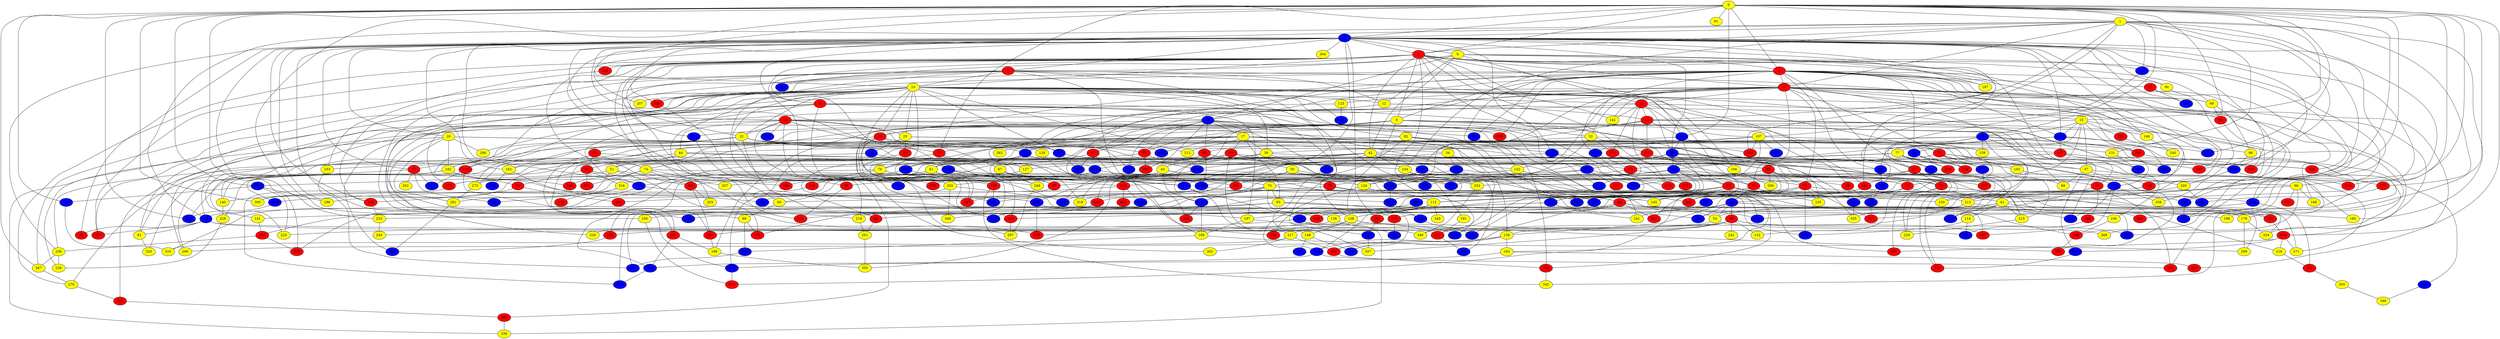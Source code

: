 graph {
0 [style = filled fillcolor = yellow];
1 [style = filled fillcolor = yellow];
2 [style = filled fillcolor = blue];
3 [style = filled fillcolor = red];
4 [style = filled fillcolor = red];
5 [style = filled fillcolor = yellow];
6 [style = filled fillcolor = yellow];
7 [style = filled fillcolor = red];
8 [style = filled fillcolor = red];
9 [style = filled fillcolor = red];
10 [style = filled fillcolor = yellow];
11 [style = filled fillcolor = red];
12 [style = filled fillcolor = yellow];
13 [style = filled fillcolor = red];
14 [style = filled fillcolor = red];
15 [style = filled fillcolor = yellow];
16 [style = filled fillcolor = blue];
17 [style = filled fillcolor = yellow];
18 [style = filled fillcolor = blue];
19 [style = filled fillcolor = blue];
20 [style = filled fillcolor = blue];
21 [style = filled fillcolor = blue];
22 [style = filled fillcolor = yellow];
23 [style = filled fillcolor = blue];
24 [style = filled fillcolor = red];
25 [style = filled fillcolor = yellow];
26 [style = filled fillcolor = yellow];
27 [style = filled fillcolor = red];
28 [style = filled fillcolor = blue];
29 [style = filled fillcolor = red];
30 [style = filled fillcolor = blue];
31 [style = filled fillcolor = red];
32 [style = filled fillcolor = yellow];
33 [style = filled fillcolor = blue];
34 [style = filled fillcolor = yellow];
35 [style = filled fillcolor = red];
36 [style = filled fillcolor = red];
37 [style = filled fillcolor = red];
38 [style = filled fillcolor = red];
39 [style = filled fillcolor = yellow];
40 [style = filled fillcolor = red];
41 [style = filled fillcolor = yellow];
42 [style = filled fillcolor = yellow];
43 [style = filled fillcolor = red];
44 [style = filled fillcolor = yellow];
45 [style = filled fillcolor = yellow];
46 [style = filled fillcolor = red];
47 [style = filled fillcolor = red];
48 [style = filled fillcolor = blue];
49 [style = filled fillcolor = red];
50 [style = filled fillcolor = yellow];
51 [style = filled fillcolor = yellow];
52 [style = filled fillcolor = red];
53 [style = filled fillcolor = red];
54 [style = filled fillcolor = yellow];
55 [style = filled fillcolor = red];
56 [style = filled fillcolor = blue];
57 [style = filled fillcolor = yellow];
58 [style = filled fillcolor = red];
59 [style = filled fillcolor = red];
60 [style = filled fillcolor = blue];
61 [style = filled fillcolor = yellow];
62 [style = filled fillcolor = blue];
63 [style = filled fillcolor = red];
64 [style = filled fillcolor = blue];
65 [style = filled fillcolor = blue];
66 [style = filled fillcolor = yellow];
67 [style = filled fillcolor = yellow];
68 [style = filled fillcolor = yellow];
69 [style = filled fillcolor = yellow];
70 [style = filled fillcolor = yellow];
71 [style = filled fillcolor = red];
72 [style = filled fillcolor = blue];
73 [style = filled fillcolor = red];
74 [style = filled fillcolor = yellow];
75 [style = filled fillcolor = red];
76 [style = filled fillcolor = yellow];
77 [style = filled fillcolor = yellow];
78 [style = filled fillcolor = red];
79 [style = filled fillcolor = red];
80 [style = filled fillcolor = red];
81 [style = filled fillcolor = yellow];
82 [style = filled fillcolor = yellow];
83 [style = filled fillcolor = blue];
84 [style = filled fillcolor = red];
85 [style = filled fillcolor = red];
86 [style = filled fillcolor = yellow];
87 [style = filled fillcolor = red];
88 [style = filled fillcolor = yellow];
89 [style = filled fillcolor = red];
90 [style = filled fillcolor = yellow];
91 [style = filled fillcolor = yellow];
92 [style = filled fillcolor = red];
93 [style = filled fillcolor = yellow];
94 [style = filled fillcolor = red];
95 [style = filled fillcolor = red];
96 [style = filled fillcolor = yellow];
97 [style = filled fillcolor = red];
98 [style = filled fillcolor = red];
99 [style = filled fillcolor = blue];
100 [style = filled fillcolor = yellow];
101 [style = filled fillcolor = red];
102 [style = filled fillcolor = blue];
103 [style = filled fillcolor = red];
104 [style = filled fillcolor = yellow];
105 [style = filled fillcolor = blue];
106 [style = filled fillcolor = yellow];
107 [style = filled fillcolor = yellow];
108 [style = filled fillcolor = yellow];
109 [style = filled fillcolor = red];
110 [style = filled fillcolor = blue];
111 [style = filled fillcolor = blue];
112 [style = filled fillcolor = yellow];
113 [style = filled fillcolor = blue];
114 [style = filled fillcolor = yellow];
115 [style = filled fillcolor = blue];
116 [style = filled fillcolor = blue];
117 [style = filled fillcolor = blue];
118 [style = filled fillcolor = red];
119 [style = filled fillcolor = red];
120 [style = filled fillcolor = red];
121 [style = filled fillcolor = red];
122 [style = filled fillcolor = blue];
123 [style = filled fillcolor = yellow];
124 [style = filled fillcolor = blue];
125 [style = filled fillcolor = red];
126 [style = filled fillcolor = yellow];
127 [style = filled fillcolor = yellow];
128 [style = filled fillcolor = red];
129 [style = filled fillcolor = yellow];
130 [style = filled fillcolor = red];
131 [style = filled fillcolor = yellow];
132 [style = filled fillcolor = yellow];
133 [style = filled fillcolor = blue];
134 [style = filled fillcolor = blue];
135 [style = filled fillcolor = blue];
136 [style = filled fillcolor = yellow];
137 [style = filled fillcolor = blue];
138 [style = filled fillcolor = blue];
139 [style = filled fillcolor = red];
140 [style = filled fillcolor = yellow];
141 [style = filled fillcolor = yellow];
142 [style = filled fillcolor = yellow];
143 [style = filled fillcolor = red];
144 [style = filled fillcolor = red];
145 [style = filled fillcolor = yellow];
146 [style = filled fillcolor = yellow];
147 [style = filled fillcolor = red];
148 [style = filled fillcolor = yellow];
149 [style = filled fillcolor = red];
150 [style = filled fillcolor = yellow];
151 [style = filled fillcolor = blue];
152 [style = filled fillcolor = yellow];
153 [style = filled fillcolor = blue];
154 [style = filled fillcolor = blue];
155 [style = filled fillcolor = blue];
156 [style = filled fillcolor = blue];
157 [style = filled fillcolor = red];
158 [style = filled fillcolor = yellow];
159 [style = filled fillcolor = yellow];
160 [style = filled fillcolor = red];
161 [style = filled fillcolor = yellow];
162 [style = filled fillcolor = blue];
163 [style = filled fillcolor = red];
164 [style = filled fillcolor = red];
165 [style = filled fillcolor = yellow];
166 [style = filled fillcolor = red];
167 [style = filled fillcolor = blue];
168 [style = filled fillcolor = yellow];
169 [style = filled fillcolor = blue];
170 [style = filled fillcolor = red];
171 [style = filled fillcolor = blue];
172 [style = filled fillcolor = red];
173 [style = filled fillcolor = blue];
174 [style = filled fillcolor = red];
175 [style = filled fillcolor = blue];
176 [style = filled fillcolor = red];
177 [style = filled fillcolor = blue];
178 [style = filled fillcolor = yellow];
179 [style = filled fillcolor = red];
180 [style = filled fillcolor = blue];
181 [style = filled fillcolor = blue];
182 [style = filled fillcolor = yellow];
183 [style = filled fillcolor = yellow];
184 [style = filled fillcolor = blue];
185 [style = filled fillcolor = yellow];
186 [style = filled fillcolor = blue];
187 [style = filled fillcolor = yellow];
188 [style = filled fillcolor = yellow];
189 [style = filled fillcolor = yellow];
190 [style = filled fillcolor = blue];
191 [style = filled fillcolor = yellow];
192 [style = filled fillcolor = blue];
193 [style = filled fillcolor = red];
194 [style = filled fillcolor = red];
195 [style = filled fillcolor = red];
196 [style = filled fillcolor = red];
197 [style = filled fillcolor = yellow];
198 [style = filled fillcolor = yellow];
199 [style = filled fillcolor = yellow];
200 [style = filled fillcolor = blue];
201 [style = filled fillcolor = red];
202 [style = filled fillcolor = yellow];
203 [style = filled fillcolor = yellow];
204 [style = filled fillcolor = blue];
205 [style = filled fillcolor = yellow];
206 [style = filled fillcolor = blue];
207 [style = filled fillcolor = yellow];
208 [style = filled fillcolor = blue];
209 [style = filled fillcolor = red];
210 [style = filled fillcolor = blue];
211 [style = filled fillcolor = blue];
212 [style = filled fillcolor = yellow];
213 [style = filled fillcolor = yellow];
214 [style = filled fillcolor = red];
215 [style = filled fillcolor = yellow];
216 [style = filled fillcolor = yellow];
217 [style = filled fillcolor = yellow];
218 [style = filled fillcolor = red];
219 [style = filled fillcolor = yellow];
220 [style = filled fillcolor = yellow];
221 [style = filled fillcolor = blue];
222 [style = filled fillcolor = red];
223 [style = filled fillcolor = yellow];
224 [style = filled fillcolor = blue];
225 [style = filled fillcolor = blue];
226 [style = filled fillcolor = blue];
227 [style = filled fillcolor = blue];
228 [style = filled fillcolor = yellow];
229 [style = filled fillcolor = yellow];
230 [style = filled fillcolor = red];
231 [style = filled fillcolor = blue];
232 [style = filled fillcolor = red];
233 [style = filled fillcolor = red];
234 [style = filled fillcolor = blue];
235 [style = filled fillcolor = yellow];
236 [style = filled fillcolor = yellow];
237 [style = filled fillcolor = blue];
238 [style = filled fillcolor = yellow];
239 [style = filled fillcolor = red];
240 [style = filled fillcolor = yellow];
241 [style = filled fillcolor = yellow];
242 [style = filled fillcolor = yellow];
243 [style = filled fillcolor = yellow];
244 [style = filled fillcolor = blue];
245 [style = filled fillcolor = red];
246 [style = filled fillcolor = red];
247 [style = filled fillcolor = red];
248 [style = filled fillcolor = yellow];
249 [style = filled fillcolor = blue];
250 [style = filled fillcolor = yellow];
251 [style = filled fillcolor = red];
252 [style = filled fillcolor = red];
253 [style = filled fillcolor = yellow];
254 [style = filled fillcolor = blue];
255 [style = filled fillcolor = red];
256 [style = filled fillcolor = red];
257 [style = filled fillcolor = yellow];
258 [style = filled fillcolor = blue];
259 [style = filled fillcolor = red];
260 [style = filled fillcolor = blue];
261 [style = filled fillcolor = yellow];
262 [style = filled fillcolor = yellow];
263 [style = filled fillcolor = blue];
264 [style = filled fillcolor = red];
265 [style = filled fillcolor = blue];
266 [style = filled fillcolor = yellow];
267 [style = filled fillcolor = yellow];
268 [style = filled fillcolor = blue];
269 [style = filled fillcolor = yellow];
270 [style = filled fillcolor = yellow];
271 [style = filled fillcolor = yellow];
272 [style = filled fillcolor = red];
273 [style = filled fillcolor = yellow];
274 [style = filled fillcolor = blue];
275 [style = filled fillcolor = red];
276 [style = filled fillcolor = blue];
277 [style = filled fillcolor = blue];
278 [style = filled fillcolor = blue];
279 [style = filled fillcolor = blue];
280 [style = filled fillcolor = red];
281 [style = filled fillcolor = yellow];
282 [style = filled fillcolor = red];
283 [style = filled fillcolor = blue];
284 [style = filled fillcolor = red];
285 [style = filled fillcolor = blue];
286 [style = filled fillcolor = yellow];
287 [style = filled fillcolor = red];
288 [style = filled fillcolor = red];
289 [style = filled fillcolor = blue];
290 [style = filled fillcolor = yellow];
291 [style = filled fillcolor = red];
292 [style = filled fillcolor = red];
293 [style = filled fillcolor = red];
294 [style = filled fillcolor = blue];
295 [style = filled fillcolor = blue];
296 [style = filled fillcolor = red];
297 [style = filled fillcolor = yellow];
298 [style = filled fillcolor = blue];
299 [style = filled fillcolor = yellow];
300 [style = filled fillcolor = yellow];
301 [style = filled fillcolor = blue];
302 [style = filled fillcolor = yellow];
303 [style = filled fillcolor = red];
304 [style = filled fillcolor = yellow];
305 [style = filled fillcolor = yellow];
306 [style = filled fillcolor = blue];
307 [style = filled fillcolor = red];
308 [style = filled fillcolor = blue];
309 [style = filled fillcolor = blue];
310 [style = filled fillcolor = yellow];
311 [style = filled fillcolor = blue];
312 [style = filled fillcolor = blue];
313 [style = filled fillcolor = red];
314 [style = filled fillcolor = blue];
315 [style = filled fillcolor = blue];
316 [style = filled fillcolor = yellow];
317 [style = filled fillcolor = red];
318 [style = filled fillcolor = blue];
319 [style = filled fillcolor = yellow];
320 [style = filled fillcolor = yellow];
321 [style = filled fillcolor = red];
322 [style = filled fillcolor = blue];
323 [style = filled fillcolor = red];
324 [style = filled fillcolor = yellow];
325 [style = filled fillcolor = red];
326 [style = filled fillcolor = red];
327 [style = filled fillcolor = yellow];
328 [style = filled fillcolor = blue];
329 [style = filled fillcolor = yellow];
330 [style = filled fillcolor = red];
331 [style = filled fillcolor = blue];
332 [style = filled fillcolor = yellow];
333 [style = filled fillcolor = blue];
334 [style = filled fillcolor = red];
335 [style = filled fillcolor = yellow];
336 [style = filled fillcolor = blue];
337 [style = filled fillcolor = red];
338 [style = filled fillcolor = yellow];
339 [style = filled fillcolor = yellow];
340 [style = filled fillcolor = yellow];
341 [style = filled fillcolor = red];
342 [style = filled fillcolor = yellow];
343 [style = filled fillcolor = blue];
344 [style = filled fillcolor = blue];
345 [style = filled fillcolor = yellow];
346 [style = filled fillcolor = yellow];
347 [style = filled fillcolor = red];
348 [style = filled fillcolor = yellow];
349 [style = filled fillcolor = blue];
350 [style = filled fillcolor = blue];
351 [style = filled fillcolor = red];
352 [style = filled fillcolor = yellow];
353 [style = filled fillcolor = blue];
354 [style = filled fillcolor = red];
355 [style = filled fillcolor = yellow];
356 [style = filled fillcolor = red];
1 -- 131;
0 -- 15;
0 -- 18;
0 -- 19;
0 -- 27;
0 -- 38;
0 -- 41;
0 -- 71;
0 -- 91;
0 -- 133;
0 -- 150;
0 -- 160;
0 -- 162;
0 -- 170;
0 -- 211;
0 -- 250;
0 -- 267;
0 -- 4;
0 -- 3;
0 -- 2;
0 -- 1;
0 -- 280;
0 -- 300;
0 -- 301;
0 -- 326;
0 -- 354;
1 -- 2;
1 -- 3;
1 -- 8;
1 -- 10;
1 -- 13;
1 -- 60;
1 -- 104;
1 -- 107;
1 -- 111;
1 -- 185;
1 -- 198;
1 -- 213;
1 -- 247;
1 -- 317;
2 -- 3;
2 -- 6;
2 -- 7;
2 -- 9;
2 -- 14;
2 -- 20;
2 -- 21;
2 -- 26;
2 -- 37;
2 -- 41;
2 -- 67;
2 -- 90;
2 -- 95;
2 -- 96;
2 -- 116;
2 -- 118;
2 -- 122;
2 -- 137;
2 -- 139;
2 -- 143;
2 -- 146;
2 -- 161;
2 -- 163;
2 -- 180;
2 -- 181;
2 -- 186;
2 -- 187;
2 -- 188;
2 -- 207;
2 -- 223;
2 -- 230;
2 -- 236;
2 -- 295;
2 -- 304;
3 -- 4;
3 -- 5;
3 -- 8;
3 -- 10;
3 -- 19;
3 -- 22;
3 -- 32;
3 -- 42;
3 -- 66;
3 -- 68;
3 -- 84;
3 -- 106;
3 -- 111;
3 -- 124;
3 -- 142;
3 -- 143;
3 -- 144;
3 -- 146;
3 -- 176;
3 -- 202;
3 -- 204;
3 -- 237;
3 -- 270;
3 -- 315;
3 -- 337;
4 -- 5;
4 -- 8;
4 -- 16;
4 -- 21;
4 -- 29;
4 -- 56;
4 -- 62;
4 -- 65;
4 -- 68;
4 -- 73;
4 -- 83;
4 -- 87;
4 -- 90;
4 -- 115;
4 -- 133;
4 -- 152;
4 -- 155;
4 -- 187;
4 -- 199;
4 -- 219;
4 -- 230;
4 -- 256;
5 -- 29;
5 -- 45;
5 -- 49;
5 -- 51;
5 -- 57;
5 -- 58;
5 -- 74;
5 -- 108;
5 -- 146;
5 -- 171;
5 -- 189;
5 -- 235;
5 -- 237;
5 -- 265;
5 -- 313;
6 -- 7;
6 -- 11;
6 -- 12;
6 -- 16;
6 -- 42;
6 -- 103;
6 -- 203;
6 -- 205;
6 -- 247;
7 -- 10;
7 -- 12;
7 -- 31;
7 -- 69;
7 -- 78;
7 -- 94;
7 -- 160;
7 -- 224;
7 -- 260;
7 -- 267;
7 -- 283;
7 -- 285;
8 -- 11;
8 -- 15;
8 -- 23;
8 -- 31;
8 -- 32;
8 -- 35;
8 -- 60;
8 -- 68;
8 -- 71;
8 -- 79;
8 -- 88;
8 -- 99;
8 -- 109;
8 -- 123;
8 -- 126;
8 -- 142;
8 -- 152;
8 -- 164;
8 -- 168;
8 -- 268;
8 -- 324;
9 -- 16;
9 -- 55;
9 -- 81;
9 -- 113;
9 -- 141;
9 -- 181;
9 -- 197;
9 -- 202;
9 -- 272;
9 -- 343;
10 -- 11;
10 -- 12;
10 -- 22;
10 -- 25;
10 -- 29;
10 -- 30;
10 -- 35;
10 -- 39;
10 -- 76;
10 -- 81;
10 -- 82;
10 -- 97;
10 -- 103;
10 -- 108;
10 -- 119;
10 -- 149;
10 -- 164;
10 -- 167;
10 -- 169;
10 -- 172;
10 -- 175;
10 -- 207;
10 -- 212;
10 -- 230;
10 -- 238;
10 -- 245;
10 -- 279;
10 -- 334;
10 -- 337;
11 -- 13;
11 -- 20;
11 -- 47;
11 -- 63;
11 -- 80;
11 -- 101;
11 -- 107;
11 -- 142;
11 -- 277;
12 -- 13;
12 -- 14;
12 -- 115;
13 -- 19;
13 -- 48;
13 -- 53;
13 -- 61;
13 -- 75;
13 -- 177;
13 -- 178;
14 -- 22;
14 -- 23;
14 -- 25;
14 -- 44;
14 -- 62;
14 -- 72;
14 -- 153;
14 -- 158;
14 -- 220;
14 -- 296;
14 -- 298;
15 -- 18;
15 -- 21;
15 -- 33;
15 -- 56;
15 -- 57;
15 -- 118;
15 -- 239;
15 -- 263;
15 -- 291;
16 -- 17;
16 -- 36;
16 -- 47;
16 -- 54;
16 -- 72;
16 -- 75;
16 -- 105;
16 -- 241;
16 -- 256;
16 -- 264;
16 -- 292;
16 -- 311;
16 -- 319;
17 -- 23;
17 -- 37;
17 -- 39;
17 -- 40;
17 -- 44;
17 -- 46;
17 -- 83;
17 -- 93;
17 -- 131;
17 -- 139;
17 -- 147;
17 -- 165;
17 -- 212;
17 -- 231;
17 -- 255;
17 -- 270;
18 -- 27;
18 -- 39;
18 -- 42;
18 -- 77;
18 -- 100;
18 -- 122;
18 -- 130;
18 -- 159;
18 -- 291;
18 -- 335;
19 -- 20;
19 -- 36;
19 -- 59;
19 -- 145;
20 -- 27;
20 -- 28;
20 -- 55;
20 -- 57;
20 -- 126;
20 -- 171;
20 -- 336;
21 -- 28;
21 -- 43;
21 -- 65;
21 -- 86;
21 -- 289;
22 -- 24;
22 -- 30;
22 -- 46;
22 -- 71;
22 -- 75;
22 -- 140;
22 -- 161;
22 -- 182;
22 -- 210;
22 -- 263;
22 -- 266;
22 -- 291;
23 -- 67;
23 -- 76;
23 -- 104;
23 -- 124;
24 -- 52;
24 -- 74;
24 -- 119;
24 -- 182;
24 -- 244;
25 -- 34;
25 -- 64;
25 -- 85;
25 -- 150;
26 -- 30;
26 -- 70;
26 -- 182;
26 -- 281;
26 -- 286;
26 -- 329;
26 -- 339;
27 -- 49;
27 -- 59;
27 -- 70;
27 -- 103;
27 -- 271;
28 -- 31;
28 -- 38;
28 -- 63;
28 -- 96;
28 -- 112;
28 -- 185;
28 -- 222;
28 -- 272;
28 -- 273;
28 -- 332;
29 -- 43;
29 -- 129;
29 -- 147;
29 -- 248;
29 -- 273;
29 -- 297;
30 -- 152;
30 -- 294;
31 -- 33;
31 -- 41;
31 -- 145;
31 -- 221;
31 -- 299;
32 -- 53;
32 -- 101;
32 -- 102;
32 -- 192;
32 -- 293;
33 -- 54;
33 -- 60;
33 -- 98;
33 -- 178;
33 -- 234;
33 -- 241;
33 -- 347;
34 -- 105;
34 -- 161;
34 -- 227;
34 -- 232;
35 -- 88;
35 -- 118;
35 -- 134;
35 -- 214;
35 -- 232;
35 -- 277;
35 -- 331;
36 -- 99;
36 -- 102;
36 -- 138;
36 -- 174;
36 -- 196;
36 -- 215;
37 -- 312;
37 -- 320;
37 -- 349;
37 -- 352;
38 -- 334;
39 -- 191;
39 -- 253;
39 -- 341;
39 -- 353;
40 -- 50;
40 -- 61;
40 -- 110;
40 -- 148;
40 -- 332;
41 -- 46;
41 -- 54;
41 -- 114;
41 -- 136;
41 -- 157;
41 -- 215;
41 -- 350;
42 -- 48;
42 -- 51;
42 -- 72;
42 -- 104;
42 -- 125;
42 -- 140;
42 -- 145;
42 -- 151;
42 -- 210;
42 -- 311;
42 -- 326;
42 -- 341;
43 -- 169;
43 -- 174;
43 -- 247;
44 -- 52;
44 -- 65;
44 -- 121;
44 -- 127;
44 -- 188;
45 -- 58;
45 -- 59;
45 -- 84;
45 -- 110;
45 -- 227;
45 -- 260;
45 -- 296;
46 -- 261;
47 -- 89;
47 -- 248;
47 -- 294;
48 -- 66;
48 -- 78;
48 -- 96;
48 -- 274;
49 -- 166;
49 -- 249;
50 -- 73;
50 -- 89;
50 -- 128;
50 -- 192;
50 -- 279;
51 -- 162;
51 -- 179;
51 -- 194;
51 -- 300;
52 -- 94;
52 -- 257;
52 -- 316;
52 -- 351;
53 -- 55;
53 -- 106;
53 -- 206;
53 -- 215;
54 -- 269;
54 -- 329;
55 -- 79;
55 -- 97;
55 -- 117;
55 -- 181;
55 -- 229;
55 -- 290;
55 -- 308;
55 -- 335;
56 -- 127;
56 -- 214;
56 -- 218;
56 -- 277;
57 -- 88;
57 -- 160;
57 -- 225;
57 -- 233;
58 -- 156;
59 -- 115;
59 -- 229;
59 -- 231;
59 -- 255;
60 -- 81;
60 -- 95;
60 -- 318;
60 -- 337;
60 -- 340;
61 -- 175;
61 -- 179;
61 -- 254;
61 -- 316;
62 -- 284;
63 -- 66;
63 -- 92;
63 -- 112;
63 -- 150;
63 -- 178;
63 -- 235;
63 -- 271;
63 -- 319;
64 -- 124;
64 -- 246;
65 -- 135;
66 -- 69;
67 -- 78;
67 -- 97;
67 -- 138;
67 -- 248;
68 -- 80;
68 -- 86;
69 -- 179;
69 -- 258;
70 -- 93;
70 -- 109;
70 -- 110;
70 -- 136;
70 -- 184;
70 -- 322;
71 -- 151;
71 -- 252;
71 -- 353;
73 -- 132;
73 -- 154;
73 -- 157;
73 -- 158;
74 -- 84;
74 -- 197;
74 -- 281;
74 -- 309;
74 -- 351;
75 -- 79;
75 -- 236;
75 -- 292;
76 -- 126;
76 -- 151;
76 -- 172;
76 -- 196;
77 -- 83;
77 -- 125;
77 -- 165;
77 -- 190;
77 -- 193;
77 -- 218;
77 -- 246;
77 -- 288;
77 -- 355;
78 -- 112;
78 -- 216;
78 -- 285;
79 -- 204;
79 -- 235;
79 -- 254;
79 -- 303;
79 -- 306;
79 -- 314;
79 -- 317;
80 -- 137;
81 -- 320;
82 -- 92;
82 -- 116;
82 -- 121;
82 -- 133;
82 -- 138;
82 -- 262;
82 -- 350;
83 -- 213;
84 -- 149;
84 -- 203;
85 -- 120;
86 -- 122;
87 -- 125;
87 -- 186;
89 -- 140;
89 -- 287;
90 -- 338;
92 -- 108;
92 -- 163;
92 -- 185;
92 -- 190;
92 -- 198;
92 -- 219;
92 -- 295;
92 -- 325;
93 -- 100;
93 -- 141;
93 -- 249;
93 -- 250;
93 -- 328;
94 -- 143;
94 -- 282;
96 -- 130;
96 -- 168;
96 -- 269;
96 -- 356;
97 -- 147;
98 -- 132;
98 -- 158;
98 -- 190;
98 -- 217;
98 -- 242;
98 -- 245;
98 -- 287;
98 -- 288;
98 -- 327;
99 -- 172;
99 -- 249;
100 -- 109;
101 -- 113;
101 -- 176;
102 -- 120;
102 -- 226;
103 -- 117;
103 -- 213;
103 -- 227;
104 -- 113;
104 -- 332;
105 -- 202;
105 -- 233;
105 -- 340;
106 -- 290;
107 -- 139;
107 -- 155;
107 -- 159;
107 -- 200;
107 -- 273;
107 -- 333;
108 -- 148;
108 -- 252;
108 -- 293;
109 -- 293;
110 -- 199;
110 -- 209;
111 -- 135;
111 -- 204;
112 -- 153;
112 -- 208;
112 -- 264;
112 -- 345;
114 -- 254;
114 -- 318;
115 -- 137;
116 -- 183;
116 -- 214;
116 -- 228;
117 -- 130;
117 -- 197;
117 -- 241;
119 -- 219;
119 -- 312;
120 -- 285;
120 -- 342;
121 -- 189;
121 -- 226;
122 -- 205;
122 -- 354;
123 -- 167;
123 -- 286;
124 -- 128;
124 -- 264;
124 -- 324;
125 -- 170;
125 -- 347;
126 -- 221;
126 -- 308;
127 -- 194;
128 -- 134;
128 -- 180;
128 -- 321;
129 -- 209;
130 -- 149;
131 -- 169;
131 -- 268;
134 -- 301;
135 -- 156;
135 -- 325;
136 -- 243;
136 -- 309;
138 -- 234;
138 -- 353;
140 -- 228;
141 -- 195;
143 -- 223;
144 -- 253;
146 -- 240;
148 -- 173;
148 -- 276;
149 -- 189;
151 -- 208;
151 -- 217;
152 -- 257;
152 -- 284;
154 -- 275;
155 -- 174;
155 -- 252;
156 -- 317;
157 -- 164;
158 -- 173;
158 -- 183;
158 -- 221;
158 -- 266;
160 -- 350;
161 -- 184;
161 -- 278;
162 -- 188;
162 -- 211;
162 -- 220;
163 -- 224;
164 -- 216;
164 -- 225;
164 -- 255;
164 -- 271;
165 -- 177;
166 -- 318;
170 -- 331;
171 -- 176;
171 -- 201;
171 -- 223;
171 -- 244;
172 -- 322;
174 -- 279;
174 -- 307;
177 -- 193;
177 -- 265;
177 -- 287;
177 -- 338;
178 -- 299;
178 -- 324;
181 -- 310;
181 -- 315;
182 -- 206;
182 -- 246;
182 -- 266;
182 -- 301;
183 -- 260;
183 -- 280;
189 -- 355;
191 -- 222;
193 -- 195;
193 -- 348;
195 -- 236;
195 -- 326;
196 -- 282;
197 -- 199;
197 -- 222;
199 -- 258;
199 -- 299;
202 -- 259;
202 -- 300;
202 -- 348;
204 -- 234;
204 -- 251;
205 -- 232;
205 -- 331;
206 -- 245;
206 -- 275;
208 -- 220;
208 -- 339;
208 -- 344;
210 -- 319;
210 -- 333;
211 -- 310;
213 -- 265;
213 -- 309;
215 -- 229;
216 -- 251;
217 -- 259;
217 -- 302;
217 -- 310;
219 -- 261;
221 -- 226;
221 -- 233;
222 -- 274;
223 -- 243;
224 -- 327;
225 -- 341;
226 -- 322;
227 -- 259;
228 -- 238;
230 -- 302;
231 -- 335;
236 -- 238;
236 -- 267;
237 -- 323;
239 -- 240;
244 -- 315;
248 -- 297;
250 -- 303;
251 -- 305;
253 -- 314;
258 -- 314;
259 -- 284;
260 -- 303;
261 -- 355;
264 -- 297;
267 -- 270;
270 -- 313;
273 -- 281;
275 -- 344;
277 -- 307;
281 -- 343;
284 -- 342;
288 -- 343;
289 -- 346;
291 -- 342;
305 -- 346;
306 -- 334;
311 -- 327;
313 -- 323;
315 -- 328;
316 -- 330;
316 -- 349;
323 -- 339;
328 -- 336;
332 -- 340;
}
